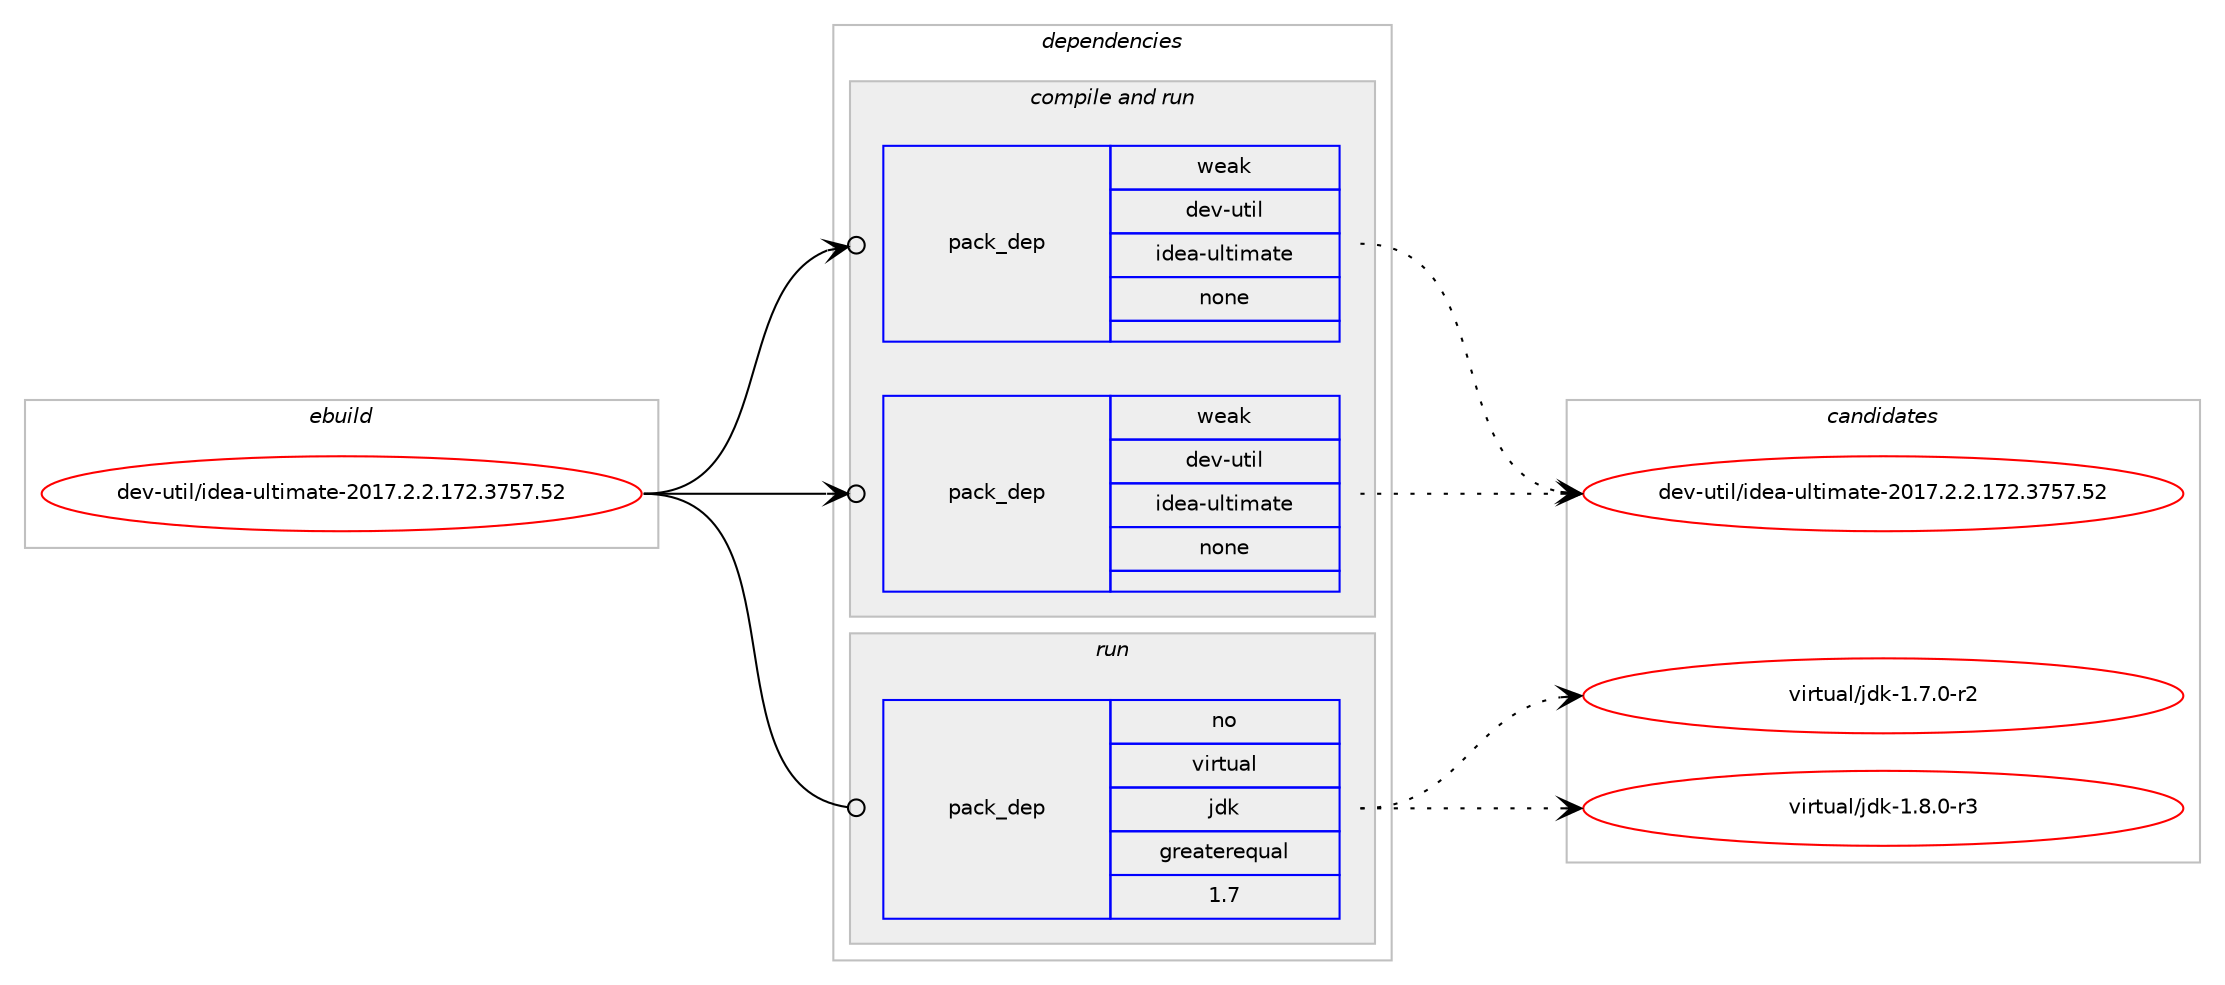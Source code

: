 digraph prolog {

# *************
# Graph options
# *************

newrank=true;
concentrate=true;
compound=true;
graph [rankdir=LR,fontname=Helvetica,fontsize=10,ranksep=1.5];#, ranksep=2.5, nodesep=0.2];
edge  [arrowhead=vee];
node  [fontname=Helvetica,fontsize=10];

# **********
# The ebuild
# **********

subgraph cluster_leftcol {
color=gray;
rank=same;
label=<<i>ebuild</i>>;
id [label="dev-util/idea-ultimate-2017.2.2.172.3757.52", color=red, width=4, href="../dev-util/idea-ultimate-2017.2.2.172.3757.52.svg"];
}

# ****************
# The dependencies
# ****************

subgraph cluster_midcol {
color=gray;
label=<<i>dependencies</i>>;
subgraph cluster_compile {
fillcolor="#eeeeee";
style=filled;
label=<<i>compile</i>>;
}
subgraph cluster_compileandrun {
fillcolor="#eeeeee";
style=filled;
label=<<i>compile and run</i>>;
subgraph pack203601 {
dependency286117 [label=<<TABLE BORDER="0" CELLBORDER="1" CELLSPACING="0" CELLPADDING="4" WIDTH="220"><TR><TD ROWSPAN="6" CELLPADDING="30">pack_dep</TD></TR><TR><TD WIDTH="110">weak</TD></TR><TR><TD>dev-util</TD></TR><TR><TD>idea-ultimate</TD></TR><TR><TD>none</TD></TR><TR><TD></TD></TR></TABLE>>, shape=none, color=blue];
}
id:e -> dependency286117:w [weight=20,style="solid",arrowhead="odotvee"];
subgraph pack203602 {
dependency286118 [label=<<TABLE BORDER="0" CELLBORDER="1" CELLSPACING="0" CELLPADDING="4" WIDTH="220"><TR><TD ROWSPAN="6" CELLPADDING="30">pack_dep</TD></TR><TR><TD WIDTH="110">weak</TD></TR><TR><TD>dev-util</TD></TR><TR><TD>idea-ultimate</TD></TR><TR><TD>none</TD></TR><TR><TD></TD></TR></TABLE>>, shape=none, color=blue];
}
id:e -> dependency286118:w [weight=20,style="solid",arrowhead="odotvee"];
}
subgraph cluster_run {
fillcolor="#eeeeee";
style=filled;
label=<<i>run</i>>;
subgraph pack203603 {
dependency286119 [label=<<TABLE BORDER="0" CELLBORDER="1" CELLSPACING="0" CELLPADDING="4" WIDTH="220"><TR><TD ROWSPAN="6" CELLPADDING="30">pack_dep</TD></TR><TR><TD WIDTH="110">no</TD></TR><TR><TD>virtual</TD></TR><TR><TD>jdk</TD></TR><TR><TD>greaterequal</TD></TR><TR><TD>1.7</TD></TR></TABLE>>, shape=none, color=blue];
}
id:e -> dependency286119:w [weight=20,style="solid",arrowhead="odot"];
}
}

# **************
# The candidates
# **************

subgraph cluster_choices {
rank=same;
color=gray;
label=<<i>candidates</i>>;

subgraph choice203601 {
color=black;
nodesep=1;
choice1001011184511711610510847105100101974511710811610510997116101455048495546504650464955504651555355465350 [label="dev-util/idea-ultimate-2017.2.2.172.3757.52", color=red, width=4,href="../dev-util/idea-ultimate-2017.2.2.172.3757.52.svg"];
dependency286117:e -> choice1001011184511711610510847105100101974511710811610510997116101455048495546504650464955504651555355465350:w [style=dotted,weight="100"];
}
subgraph choice203602 {
color=black;
nodesep=1;
choice1001011184511711610510847105100101974511710811610510997116101455048495546504650464955504651555355465350 [label="dev-util/idea-ultimate-2017.2.2.172.3757.52", color=red, width=4,href="../dev-util/idea-ultimate-2017.2.2.172.3757.52.svg"];
dependency286118:e -> choice1001011184511711610510847105100101974511710811610510997116101455048495546504650464955504651555355465350:w [style=dotted,weight="100"];
}
subgraph choice203603 {
color=black;
nodesep=1;
choice11810511411611797108471061001074549465546484511450 [label="virtual/jdk-1.7.0-r2", color=red, width=4,href="../virtual/jdk-1.7.0-r2.svg"];
choice11810511411611797108471061001074549465646484511451 [label="virtual/jdk-1.8.0-r3", color=red, width=4,href="../virtual/jdk-1.8.0-r3.svg"];
dependency286119:e -> choice11810511411611797108471061001074549465546484511450:w [style=dotted,weight="100"];
dependency286119:e -> choice11810511411611797108471061001074549465646484511451:w [style=dotted,weight="100"];
}
}

}
